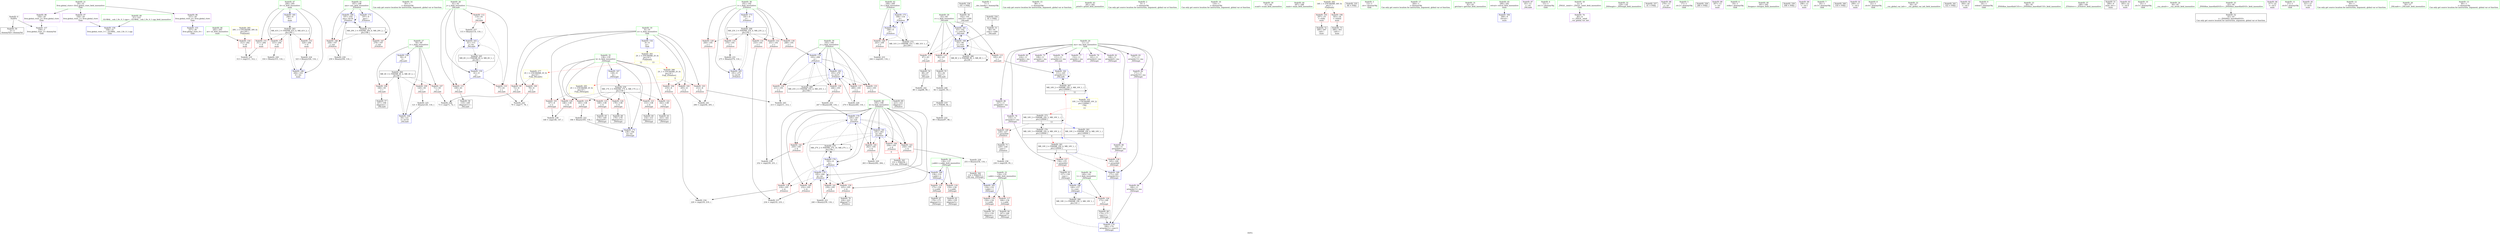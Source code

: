 digraph "SVFG" {
	label="SVFG";

	Node0x5559dc77aaa0 [shape=record,color=grey,label="{NodeID: 0\nNullPtr}"];
	Node0x5559dc77aaa0 -> Node0x5559dc77e370[style=solid];
	Node0x5559dc77aaa0 -> Node0x5559dc784c00[style=solid];
	Node0x5559dc798bf0 [shape=record,color=black,label="{NodeID: 263\nMR_41V_3 = PHI(MR_41V_4, MR_41V_2, )\npts\{295 \}\n}"];
	Node0x5559dc798bf0 -> Node0x5559dc784690[style=dashed];
	Node0x5559dc798bf0 -> Node0x5559dc784760[style=dashed];
	Node0x5559dc798bf0 -> Node0x5559dc784830[style=dashed];
	Node0x5559dc798bf0 -> Node0x5559dc7863c0[style=dashed];
	Node0x5559dc785ee0 [shape=record,color=blue,label="{NodeID: 180\n197\<--259\nans\<--inc16\n_Z5Solvev\n}"];
	Node0x5559dc785ee0 -> Node0x5559dc784280[style=dashed];
	Node0x5559dc785ee0 -> Node0x5559dc785ee0[style=dashed];
	Node0x5559dc785ee0 -> Node0x5559dc79b7f0[style=dashed];
	Node0x5559dc77d250 [shape=record,color=purple,label="{NodeID: 97\n338\<--29\nllvm.global_ctors_1\<--llvm.global_ctors\nGlob }"];
	Node0x5559dc77d250 -> Node0x5559dc784b00[style=solid];
	Node0x5559dc77b450 [shape=record,color=green,label="{NodeID: 14\n95\<--1\n\<--dummyObj\nCan only get source location for instruction, argument, global var or function.}"];
	Node0x5559dc79d5f0 [shape=record,color=yellow,style=double,label="{NodeID: 277\n2V_1 = ENCHI(MR_2V_0)\npts\{10 \}\nFun[_Z4Loadv]}"];
	Node0x5559dc79d5f0 -> Node0x5559dc77d450[style=dashed];
	Node0x5559dc79d5f0 -> Node0x5559dc77d520[style=dashed];
	Node0x5559dc77de10 [shape=record,color=red,label="{NodeID: 111\n109\<--61\n\<--j\n_Z4Loadv\n}"];
	Node0x5559dc77de10 -> Node0x5559dc77ea50[style=solid];
	Node0x5559dc77bff0 [shape=record,color=green,label="{NodeID: 28\n61\<--62\nj\<--j_field_insensitive\n_Z4Loadv\n}"];
	Node0x5559dc77bff0 -> Node0x5559dc77dd40[style=solid];
	Node0x5559dc77bff0 -> Node0x5559dc77de10[style=solid];
	Node0x5559dc77bff0 -> Node0x5559dc77dee0[style=solid];
	Node0x5559dc77bff0 -> Node0x5559dc784dd0[style=solid];
	Node0x5559dc77bff0 -> Node0x5559dc785110[style=solid];
	Node0x5559dc783170 [shape=record,color=red,label="{NodeID: 125\n183\<--138\n\<--k\n_Z4Swapii\n}"];
	Node0x5559dc783170 -> Node0x5559dc7898d0[style=solid];
	Node0x5559dc77cc10 [shape=record,color=green,label="{NodeID: 42\n199\<--200\nf\<--f_field_insensitive\n_Z5Solvev\n}"];
	Node0x5559dc77cc10 -> Node0x5559dc784420[style=solid];
	Node0x5559dc77cc10 -> Node0x5559dc785ad0[style=solid];
	Node0x5559dc77cc10 -> Node0x5559dc785c70[style=solid];
	Node0x5559dc7898d0 [shape=record,color=grey,label="{NodeID: 222\n184 = Binary(183, 116, )\n}"];
	Node0x5559dc7898d0 -> Node0x5559dc785790[style=solid];
	Node0x5559dc783cd0 [shape=record,color=red,label="{NodeID: 139\n225\<--195\n\<--k\n_Z5Solvev\n}"];
	Node0x5559dc783cd0 -> Node0x5559dc77f410[style=solid];
	Node0x5559dc77e8b0 [shape=record,color=black,label="{NodeID: 56\n102\<--101\nconv10\<--call9\n_Z4Loadv\n}"];
	Node0x5559dc77e8b0 -> Node0x5559dc784f70[style=solid];
	Node0x5559dc78add0 [shape=record,color=grey,label="{NodeID: 236\n230 = cmp(229, 95, )\n}"];
	Node0x5559dc784830 [shape=record,color=red,label="{NodeID: 153\n324\<--294\n\<--it\nmain\n}"];
	Node0x5559dc784830 -> Node0x5559dc789bd0[style=solid];
	Node0x5559dc77f410 [shape=record,color=black,label="{NodeID: 70\n226\<--225\nidxprom7\<--\n_Z5Solvev\n}"];
	Node0x5559dc785450 [shape=record,color=blue,label="{NodeID: 167\n138\<--9\nk\<--\n_Z4Swapii\n}"];
	Node0x5559dc785450 -> Node0x5559dc7977f0[style=dashed];
	Node0x5559dc77ff70 [shape=record,color=purple,label="{NodeID: 84\n180\<--11\narrayidx15\<--ma\n_Z4Swapii\n}"];
	Node0x5559dc77ff70 -> Node0x5559dc7856c0[style=solid];
	Node0x5559dc77a4c0 [shape=record,color=green,label="{NodeID: 1\n7\<--1\n__dso_handle\<--dummyObj\nGlob }"];
	Node0x5559dc7990f0 [shape=record,color=black,label="{NodeID: 264\nMR_4V_3 = PHI(MR_4V_4, MR_4V_2, )\npts\{60 \}\n}"];
	Node0x5559dc7990f0 -> Node0x5559dc77dad0[style=dashed];
	Node0x5559dc7990f0 -> Node0x5559dc77dba0[style=dashed];
	Node0x5559dc7990f0 -> Node0x5559dc77dc70[style=dashed];
	Node0x5559dc7990f0 -> Node0x5559dc7851e0[style=dashed];
	Node0x5559dc785fb0 [shape=record,color=blue,label="{NodeID: 181\n195\<--263\nk\<--dec\n_Z5Solvev\n}"];
	Node0x5559dc785fb0 -> Node0x5559dc783f40[style=dashed];
	Node0x5559dc785fb0 -> Node0x5559dc784010[style=dashed];
	Node0x5559dc785fb0 -> Node0x5559dc7840e0[style=dashed];
	Node0x5559dc785fb0 -> Node0x5559dc7841b0[style=dashed];
	Node0x5559dc785fb0 -> Node0x5559dc785fb0[style=dashed];
	Node0x5559dc785fb0 -> Node0x5559dc79b2f0[style=dashed];
	Node0x5559dc77d350 [shape=record,color=purple,label="{NodeID: 98\n339\<--29\nllvm.global_ctors_2\<--llvm.global_ctors\nGlob }"];
	Node0x5559dc77d350 -> Node0x5559dc784c00[style=solid];
	Node0x5559dc77b4e0 [shape=record,color=green,label="{NodeID: 15\n98\<--1\n\<--dummyObj\nCan only get source location for instruction, argument, global var or function.}"];
	Node0x5559dc77dee0 [shape=record,color=red,label="{NodeID: 112\n114\<--61\n\<--j\n_Z4Loadv\n}"];
	Node0x5559dc77dee0 -> Node0x5559dc78a050[style=solid];
	Node0x5559dc77c0c0 [shape=record,color=green,label="{NodeID: 29\n63\<--64\nc\<--c_field_insensitive\n_Z4Loadv\n}"];
	Node0x5559dc77c0c0 -> Node0x5559dc77dfb0[style=solid];
	Node0x5559dc77c0c0 -> Node0x5559dc77e080[style=solid];
	Node0x5559dc77c0c0 -> Node0x5559dc782950[style=solid];
	Node0x5559dc77c0c0 -> Node0x5559dc784ea0[style=solid];
	Node0x5559dc77c0c0 -> Node0x5559dc784f70[style=solid];
	Node0x5559dc783240 [shape=record,color=red,label="{NodeID: 126\n173\<--140\n\<--t\n_Z4Swapii\n}"];
	Node0x5559dc783240 -> Node0x5559dc77f0d0[style=solid];
	Node0x5559dc77cce0 [shape=record,color=green,label="{NodeID: 43\n281\<--282\nprintf\<--printf_field_insensitive\n}"];
	Node0x5559dc789a50 [shape=record,color=grey,label="{NodeID: 223\n247 = Binary(246, 116, )\n}"];
	Node0x5559dc789a50 -> Node0x5559dc785e10[style=solid];
	Node0x5559dc783da0 [shape=record,color=red,label="{NodeID: 140\n232\<--195\n\<--k\n_Z5Solvev\n}"];
	Node0x5559dc783da0 -> Node0x5559dc78af50[style=solid];
	Node0x5559dc77e980 [shape=record,color=black,label="{NodeID: 57\n107\<--106\nidxprom\<--\n_Z4Loadv\n}"];
	Node0x5559dc78af50 [shape=record,color=grey,label="{NodeID: 237\n234 = cmp(232, 233, )\n}"];
	Node0x5559dc784900 [shape=record,color=blue,label="{NodeID: 154\n8\<--9\nn\<--\nGlob }"];
	Node0x5559dc784900 -> Node0x5559dc79e5a0[style=dashed];
	Node0x5559dc77f4e0 [shape=record,color=black,label="{NodeID: 71\n229\<--228\nconv\<--\n_Z5Solvev\n}"];
	Node0x5559dc77f4e0 -> Node0x5559dc78add0[style=solid];
	Node0x5559dc7afb40 [shape=record,color=black,label="{NodeID: 334\n81 = PHI()\n}"];
	Node0x5559dc7afb40 -> Node0x5559dc77e640[style=solid];
	Node0x5559dc785520 [shape=record,color=blue,label="{NodeID: 168\n140\<--157\nt\<--conv\n_Z4Swapii\n}"];
	Node0x5559dc785520 -> Node0x5559dc783240[style=dashed];
	Node0x5559dc785520 -> Node0x5559dc797cf0[style=dashed];
	Node0x5559dc780040 [shape=record,color=purple,label="{NodeID: 85\n224\<--11\narrayidx\<--ma\n_Z5Solvev\n}"];
	Node0x5559dc77a550 [shape=record,color=green,label="{NodeID: 2\n9\<--1\n\<--dummyObj\nCan only get source location for instruction, argument, global var or function.}"];
	Node0x5559dc799e00 [shape=record,color=black,label="{NodeID: 265\nMR_6V_2 = PHI(MR_6V_4, MR_6V_1, )\npts\{62 \}\n}"];
	Node0x5559dc799e00 -> Node0x5559dc784dd0[style=dashed];
	Node0x5559dc786080 [shape=record,color=blue,label="{NodeID: 182\n193\<--270\nj\<--inc21\n_Z5Solvev\n}"];
	Node0x5559dc786080 -> Node0x5559dc7838c0[style=dashed];
	Node0x5559dc786080 -> Node0x5559dc783990[style=dashed];
	Node0x5559dc786080 -> Node0x5559dc783a60[style=dashed];
	Node0x5559dc786080 -> Node0x5559dc783b30[style=dashed];
	Node0x5559dc786080 -> Node0x5559dc786080[style=dashed];
	Node0x5559dc786080 -> Node0x5559dc79adf0[style=dashed];
	Node0x5559dc77d450 [shape=record,color=red,label="{NodeID: 99\n72\<--8\n\<--n\n_Z4Loadv\n}"];
	Node0x5559dc77d450 -> Node0x5559dc78b9d0[style=solid];
	Node0x5559dc77b570 [shape=record,color=green,label="{NodeID: 16\n116\<--1\n\<--dummyObj\nCan only get source location for instruction, argument, global var or function.}"];
	Node0x5559dc77dfb0 [shape=record,color=red,label="{NodeID: 113\n87\<--63\n\<--c\n_Z4Loadv\n}"];
	Node0x5559dc77dfb0 -> Node0x5559dc77e710[style=solid];
	Node0x5559dc77c190 [shape=record,color=green,label="{NodeID: 30\n67\<--68\nscanf\<--scanf_field_insensitive\n}"];
	Node0x5559dc783310 [shape=record,color=red,label="{NodeID: 127\n156\<--155\n\<--arrayidx2\n_Z4Swapii\n}"];
	Node0x5559dc783310 -> Node0x5559dc77ecc0[style=solid];
	Node0x5559dc77cde0 [shape=record,color=green,label="{NodeID: 44\n287\<--288\nmain\<--main_field_insensitive\n}"];
	Node0x5559dc789bd0 [shape=record,color=grey,label="{NodeID: 224\n325 = Binary(324, 116, )\n}"];
	Node0x5559dc789bd0 -> Node0x5559dc7863c0[style=solid];
	Node0x5559dc783e70 [shape=record,color=red,label="{NodeID: 141\n239\<--195\n\<--k\n_Z5Solvev\n}"];
	Node0x5559dc783e70 -> Node0x5559dc789750[style=solid];
	Node0x5559dc77ea50 [shape=record,color=black,label="{NodeID: 58\n110\<--109\nidxprom11\<--\n_Z4Loadv\n}"];
	Node0x5559dc78b0d0 [shape=record,color=grey,label="{NodeID: 238\n148 = cmp(146, 147, )\n}"];
	Node0x5559dc784a00 [shape=record,color=blue,label="{NodeID: 155\n337\<--30\nllvm.global_ctors_0\<--\nGlob }"];
	Node0x5559dc77f5b0 [shape=record,color=black,label="{NodeID: 72\n300\<--297\ncall\<--\nmain\n}"];
	Node0x5559dc7b00f0 [shape=record,color=black,label="{NodeID: 335\n66 = PHI()\n}"];
	Node0x5559dc7855f0 [shape=record,color=blue,label="{NodeID: 169\n171\<--165\narrayidx10\<--\n_Z4Swapii\n}"];
	Node0x5559dc7855f0 -> Node0x5559dc7856c0[style=dashed];
	Node0x5559dc780110 [shape=record,color=purple,label="{NodeID: 86\n227\<--11\narrayidx8\<--ma\n_Z5Solvev\n}"];
	Node0x5559dc780110 -> Node0x5559dc7844f0[style=solid];
	Node0x5559dc77a5e0 [shape=record,color=green,label="{NodeID: 3\n13\<--1\n.str\<--dummyObj\nGlob }"];
	Node0x5559dc799ef0 [shape=record,color=black,label="{NodeID: 266\nMR_8V_2 = PHI(MR_8V_3, MR_8V_1, )\npts\{64 \}\n}"];
	Node0x5559dc799ef0 -> Node0x5559dc784ea0[style=dashed];
	Node0x5559dc799ef0 -> Node0x5559dc799ef0[style=dashed];
	Node0x5559dc786150 [shape=record,color=blue,label="{NodeID: 183\n191\<--275\ni\<--inc24\n_Z5Solvev\n}"];
	Node0x5559dc786150 -> Node0x5559dc79a8f0[style=dashed];
	Node0x5559dc77d520 [shape=record,color=red,label="{NodeID: 100\n78\<--8\n\<--n\n_Z4Loadv\n}"];
	Node0x5559dc77d520 -> Node0x5559dc78b850[style=solid];
	Node0x5559dc77b600 [shape=record,color=green,label="{NodeID: 17\n264\<--1\n\<--dummyObj\nCan only get source location for instruction, argument, global var or function.}"];
	Node0x5559dc77e080 [shape=record,color=red,label="{NodeID: 114\n92\<--63\n\<--c\n_Z4Loadv\n}"];
	Node0x5559dc77e080 -> Node0x5559dc77e7e0[style=solid];
	Node0x5559dc77c290 [shape=record,color=green,label="{NodeID: 31\n82\<--83\ngetchar\<--getchar_field_insensitive\n}"];
	Node0x5559dc7833e0 [shape=record,color=red,label="{NodeID: 128\n165\<--164\n\<--arrayidx6\n_Z4Swapii\n}"];
	Node0x5559dc7833e0 -> Node0x5559dc7855f0[style=solid];
	Node0x5559dc77cee0 [shape=record,color=green,label="{NodeID: 45\n290\<--291\nretval\<--retval_field_insensitive\nmain\n}"];
	Node0x5559dc77cee0 -> Node0x5559dc786220[style=solid];
	Node0x5559dc789d50 [shape=record,color=grey,label="{NodeID: 225\n121 = Binary(120, 116, )\n}"];
	Node0x5559dc789d50 -> Node0x5559dc7851e0[style=solid];
	Node0x5559dc783f40 [shape=record,color=red,label="{NodeID: 142\n250\<--195\n\<--k\n_Z5Solvev\n}"];
	Node0x5559dc783f40 -> Node0x5559dc78b250[style=solid];
	Node0x5559dc77eb20 [shape=record,color=black,label="{NodeID: 59\n151\<--150\nidxprom\<--\n_Z4Swapii\n}"];
	Node0x5559dc78b250 [shape=record,color=grey,label="{NodeID: 239\n252 = cmp(250, 251, )\n}"];
	Node0x5559dc784b00 [shape=record,color=blue,label="{NodeID: 156\n338\<--31\nllvm.global_ctors_1\<--_GLOBAL__sub_I_ftc_0_1.cpp\nGlob }"];
	Node0x5559dc77f680 [shape=record,color=black,label="{NodeID: 73\n306\<--303\ncall1\<--\nmain\n}"];
	Node0x5559dc7b01c0 [shape=record,color=black,label="{NodeID: 336\n101 = PHI()\n}"];
	Node0x5559dc7b01c0 -> Node0x5559dc77e8b0[style=solid];
	Node0x5559dc7856c0 [shape=record,color=blue,label="{NodeID: 170\n180\<--174\narrayidx15\<--conv11\n_Z4Swapii\n}"];
	Node0x5559dc7856c0 -> Node0x5559dc7981f0[style=dashed];
	Node0x5559dc7801e0 [shape=record,color=purple,label="{NodeID: 87\n65\<--13\n\<--.str\n_Z4Loadv\n}"];
	Node0x5559dc77a670 [shape=record,color=green,label="{NodeID: 4\n15\<--1\n.str.1\<--dummyObj\nGlob }"];
	Node0x5559dc79a3f0 [shape=record,color=black,label="{NodeID: 267\nMR_10V_2 = PHI(MR_10V_3, MR_10V_1, )\npts\{120000 \}\n|{|<s2>12}}"];
	Node0x5559dc79a3f0 -> Node0x5559dc785040[style=dashed];
	Node0x5559dc79a3f0 -> Node0x5559dc79a3f0[style=dashed];
	Node0x5559dc79a3f0:s2 -> Node0x5559dc7a1db0[style=dashed,color=blue];
	Node0x5559dc786220 [shape=record,color=blue,label="{NodeID: 184\n290\<--9\nretval\<--\nmain\n}"];
	Node0x5559dc77d5f0 [shape=record,color=red,label="{NodeID: 101\n147\<--8\n\<--n\n_Z4Swapii\n}"];
	Node0x5559dc77d5f0 -> Node0x5559dc78b0d0[style=solid];
	Node0x5559dc77b690 [shape=record,color=green,label="{NodeID: 18\n4\<--6\n_ZStL8__ioinit\<--_ZStL8__ioinit_field_insensitive\nGlob }"];
	Node0x5559dc77b690 -> Node0x5559dc77f750[style=solid];
	Node0x5559dc782950 [shape=record,color=red,label="{NodeID: 115\n105\<--63\n\<--c\n_Z4Loadv\n}"];
	Node0x5559dc782950 -> Node0x5559dc785040[style=solid];
	Node0x5559dc77c390 [shape=record,color=green,label="{NodeID: 32\n129\<--130\n_Z4Swapii\<--_Z4Swapii_field_insensitive\n}"];
	Node0x5559dc79f050 [shape=record,color=yellow,style=double,label="{NodeID: 295\n2V_1 = ENCHI(MR_2V_0)\npts\{10 \}\nFun[_Z4Swapii]}"];
	Node0x5559dc79f050 -> Node0x5559dc77d5f0[style=dashed];
	Node0x5559dc7834b0 [shape=record,color=red,label="{NodeID: 129\n204\<--191\n\<--i\n_Z5Solvev\n}"];
	Node0x5559dc7834b0 -> Node0x5559dc78b550[style=solid];
	Node0x5559dc77cfb0 [shape=record,color=green,label="{NodeID: 46\n292\<--293\nnt\<--nt_field_insensitive\nmain\n}"];
	Node0x5559dc77cfb0 -> Node0x5559dc7845c0[style=solid];
	Node0x5559dc789ed0 [shape=record,color=grey,label="{NodeID: 226\n270 = Binary(269, 116, )\n}"];
	Node0x5559dc789ed0 -> Node0x5559dc786080[style=solid];
	Node0x5559dc784010 [shape=record,color=red,label="{NodeID: 143\n254\<--195\n\<--k\n_Z5Solvev\n}"];
	Node0x5559dc784010 -> Node0x5559dc78a1d0[style=solid];
	Node0x5559dc77ebf0 [shape=record,color=black,label="{NodeID: 60\n154\<--153\nidxprom1\<--\n_Z4Swapii\n}"];
	Node0x5559dc78b3d0 [shape=record,color=grey,label="{NodeID: 240\n94 = cmp(93, 95, )\n}"];
	Node0x5559dc78b3d0 -> Node0x5559dc4b4400[style=solid];
	Node0x5559dc784c00 [shape=record,color=blue, style = dotted,label="{NodeID: 157\n339\<--3\nllvm.global_ctors_2\<--dummyVal\nGlob }"];
	Node0x5559dc77f750 [shape=record,color=purple,label="{NodeID: 74\n40\<--4\n\<--_ZStL8__ioinit\n__cxx_global_var_init\n}"];
	Node0x5559dc7b02f0 [shape=record,color=black,label="{NodeID: 337\n41 = PHI()\n}"];
	Node0x5559dc785790 [shape=record,color=blue,label="{NodeID: 171\n138\<--184\nk\<--inc\n_Z4Swapii\n}"];
	Node0x5559dc785790 -> Node0x5559dc7977f0[style=dashed];
	Node0x5559dc7802b0 [shape=record,color=purple,label="{NodeID: 88\n279\<--13\n\<--.str\n_Z5Solvev\n}"];
	Node0x5559dc77af40 [shape=record,color=green,label="{NodeID: 5\n17\<--1\n.str.2\<--dummyObj\nGlob }"];
	Node0x5559dc79a8f0 [shape=record,color=black,label="{NodeID: 268\nMR_23V_3 = PHI(MR_23V_4, MR_23V_2, )\npts\{192 \}\n}"];
	Node0x5559dc79a8f0 -> Node0x5559dc7834b0[style=dashed];
	Node0x5559dc79a8f0 -> Node0x5559dc783580[style=dashed];
	Node0x5559dc79a8f0 -> Node0x5559dc783650[style=dashed];
	Node0x5559dc79a8f0 -> Node0x5559dc783720[style=dashed];
	Node0x5559dc79a8f0 -> Node0x5559dc7837f0[style=dashed];
	Node0x5559dc79a8f0 -> Node0x5559dc786150[style=dashed];
	Node0x5559dc7862f0 [shape=record,color=blue,label="{NodeID: 185\n294\<--9\nit\<--\nmain\n}"];
	Node0x5559dc7862f0 -> Node0x5559dc798bf0[style=dashed];
	Node0x5559dc77d6c0 [shape=record,color=red,label="{NodeID: 102\n205\<--8\n\<--n\n_Z5Solvev\n}"];
	Node0x5559dc77d6c0 -> Node0x5559dc78b550[style=solid];
	Node0x5559dc77b720 [shape=record,color=green,label="{NodeID: 19\n8\<--10\nn\<--n_field_insensitive\nGlob }"];
	Node0x5559dc77b720 -> Node0x5559dc77d450[style=solid];
	Node0x5559dc77b720 -> Node0x5559dc77d520[style=solid];
	Node0x5559dc77b720 -> Node0x5559dc77d5f0[style=solid];
	Node0x5559dc77b720 -> Node0x5559dc77d6c0[style=solid];
	Node0x5559dc77b720 -> Node0x5559dc77d790[style=solid];
	Node0x5559dc77b720 -> Node0x5559dc77d860[style=solid];
	Node0x5559dc77b720 -> Node0x5559dc784900[style=solid];
	Node0x5559dc79e490 [shape=record,color=yellow,style=double,label="{NodeID: 282\n34V_1 = ENCHI(MR_34V_0)\npts\{1 \}\nFun[main]}"];
	Node0x5559dc79e490 -> Node0x5559dc77d930[style=dashed];
	Node0x5559dc79e490 -> Node0x5559dc77da00[style=dashed];
	Node0x5559dc782a20 [shape=record,color=red,label="{NodeID: 116\n150\<--134\n\<--i.addr\n_Z4Swapii\n}"];
	Node0x5559dc782a20 -> Node0x5559dc77eb20[style=solid];
	Node0x5559dc77c490 [shape=record,color=green,label="{NodeID: 33\n134\<--135\ni.addr\<--i.addr_field_insensitive\n_Z4Swapii\n}"];
	Node0x5559dc77c490 -> Node0x5559dc782a20[style=solid];
	Node0x5559dc77c490 -> Node0x5559dc782af0[style=solid];
	Node0x5559dc77c490 -> Node0x5559dc7852b0[style=solid];
	Node0x5559dc783580 [shape=record,color=red,label="{NodeID: 130\n208\<--191\n\<--i\n_Z5Solvev\n}"];
	Node0x5559dc783580 -> Node0x5559dc785a00[style=solid];
	Node0x5559dc77d080 [shape=record,color=green,label="{NodeID: 47\n294\<--295\nit\<--it_field_insensitive\nmain\n}"];
	Node0x5559dc77d080 -> Node0x5559dc784690[style=solid];
	Node0x5559dc77d080 -> Node0x5559dc784760[style=solid];
	Node0x5559dc77d080 -> Node0x5559dc784830[style=solid];
	Node0x5559dc77d080 -> Node0x5559dc7862f0[style=solid];
	Node0x5559dc77d080 -> Node0x5559dc7863c0[style=solid];
	Node0x5559dc78a050 [shape=record,color=grey,label="{NodeID: 227\n115 = Binary(114, 116, )\n}"];
	Node0x5559dc78a050 -> Node0x5559dc785110[style=solid];
	Node0x5559dc7840e0 [shape=record,color=red,label="{NodeID: 144\n256\<--195\n\<--k\n_Z5Solvev\n|{<s0>6}}"];
	Node0x5559dc7840e0:s0 -> Node0x5559dc7b0a70[style=solid,color=red];
	Node0x5559dc77ecc0 [shape=record,color=black,label="{NodeID: 61\n157\<--156\nconv\<--\n_Z4Swapii\n}"];
	Node0x5559dc77ecc0 -> Node0x5559dc785520[style=solid];
	Node0x5559dc78b550 [shape=record,color=grey,label="{NodeID: 241\n206 = cmp(204, 205, )\n}"];
	Node0x5559dc784d00 [shape=record,color=blue,label="{NodeID: 158\n59\<--9\ni\<--\n_Z4Loadv\n}"];
	Node0x5559dc784d00 -> Node0x5559dc7990f0[style=dashed];
	Node0x5559dc77f820 [shape=record,color=purple,label="{NodeID: 75\n108\<--11\narrayidx\<--ma\n_Z4Loadv\n}"];
	Node0x5559dc7b03c0 [shape=record,color=black,label="{NodeID: 338\n280 = PHI()\n}"];
	Node0x5559dc785860 [shape=record,color=blue,label="{NodeID: 172\n197\<--9\nans\<--\n_Z5Solvev\n}"];
	Node0x5559dc785860 -> Node0x5559dc79b7f0[style=dashed];
	Node0x5559dc780380 [shape=record,color=purple,label="{NodeID: 89\n307\<--13\n\<--.str\nmain\n}"];
	Node0x5559dc77afd0 [shape=record,color=green,label="{NodeID: 6\n19\<--1\nstdin\<--dummyObj\nGlob }"];
	Node0x5559dc79adf0 [shape=record,color=black,label="{NodeID: 269\nMR_25V_2 = PHI(MR_25V_4, MR_25V_1, )\npts\{194 \}\n}"];
	Node0x5559dc79adf0 -> Node0x5559dc785a00[style=dashed];
	Node0x5559dc7863c0 [shape=record,color=blue,label="{NodeID: 186\n294\<--325\nit\<--inc\nmain\n}"];
	Node0x5559dc7863c0 -> Node0x5559dc798bf0[style=dashed];
	Node0x5559dc77d790 [shape=record,color=red,label="{NodeID: 103\n212\<--8\n\<--n\n_Z5Solvev\n}"];
	Node0x5559dc77d790 -> Node0x5559dc78bb50[style=solid];
	Node0x5559dc77b820 [shape=record,color=green,label="{NodeID: 20\n11\<--12\nma\<--ma_field_insensitive\nGlob }"];
	Node0x5559dc77b820 -> Node0x5559dc77f820[style=solid];
	Node0x5559dc77b820 -> Node0x5559dc77f8f0[style=solid];
	Node0x5559dc77b820 -> Node0x5559dc77f9c0[style=solid];
	Node0x5559dc77b820 -> Node0x5559dc77fa90[style=solid];
	Node0x5559dc77b820 -> Node0x5559dc77fb60[style=solid];
	Node0x5559dc77b820 -> Node0x5559dc77fc30[style=solid];
	Node0x5559dc77b820 -> Node0x5559dc77fd00[style=solid];
	Node0x5559dc77b820 -> Node0x5559dc77fdd0[style=solid];
	Node0x5559dc77b820 -> Node0x5559dc77fea0[style=solid];
	Node0x5559dc77b820 -> Node0x5559dc77ff70[style=solid];
	Node0x5559dc77b820 -> Node0x5559dc780040[style=solid];
	Node0x5559dc77b820 -> Node0x5559dc780110[style=solid];
	Node0x5559dc79e5a0 [shape=record,color=yellow,style=double,label="{NodeID: 283\n2V_1 = ENCHI(MR_2V_0)\npts\{10 \}\nFun[main]|{<s0>12|<s1>13}}"];
	Node0x5559dc79e5a0:s0 -> Node0x5559dc79d5f0[style=dashed,color=red];
	Node0x5559dc79e5a0:s1 -> Node0x5559dc79ea00[style=dashed,color=red];
	Node0x5559dc782af0 [shape=record,color=red,label="{NodeID: 117\n166\<--134\n\<--i.addr\n_Z4Swapii\n}"];
	Node0x5559dc782af0 -> Node0x5559dc77ef30[style=solid];
	Node0x5559dc77c560 [shape=record,color=green,label="{NodeID: 34\n136\<--137\nj.addr\<--j.addr_field_insensitive\n_Z4Swapii\n}"];
	Node0x5559dc77c560 -> Node0x5559dc782bc0[style=solid];
	Node0x5559dc77c560 -> Node0x5559dc782c90[style=solid];
	Node0x5559dc77c560 -> Node0x5559dc785380[style=solid];
	Node0x5559dc783650 [shape=record,color=red,label="{NodeID: 131\n233\<--191\n\<--i\n_Z5Solvev\n}"];
	Node0x5559dc783650 -> Node0x5559dc78af50[style=solid];
	Node0x5559dc77e170 [shape=record,color=green,label="{NodeID: 48\n301\<--302\nfreopen\<--freopen_field_insensitive\n}"];
	Node0x5559dc78a1d0 [shape=record,color=grey,label="{NodeID: 228\n255 = Binary(254, 116, )\n|{<s0>6}}"];
	Node0x5559dc78a1d0:s0 -> Node0x5559dc7b0880[style=solid,color=red];
	Node0x5559dc7841b0 [shape=record,color=red,label="{NodeID: 145\n262\<--195\n\<--k\n_Z5Solvev\n}"];
	Node0x5559dc7841b0 -> Node0x5559dc78a350[style=solid];
	Node0x5559dc77ed90 [shape=record,color=black,label="{NodeID: 62\n160\<--159\nidxprom3\<--\n_Z4Swapii\n}"];
	Node0x5559dc78b6d0 [shape=record,color=grey,label="{NodeID: 242\n89 = cmp(88, 90, )\n}"];
	Node0x5559dc784dd0 [shape=record,color=blue,label="{NodeID: 159\n61\<--9\nj\<--\n_Z4Loadv\n}"];
	Node0x5559dc784dd0 -> Node0x5559dc77dd40[style=dashed];
	Node0x5559dc784dd0 -> Node0x5559dc77de10[style=dashed];
	Node0x5559dc784dd0 -> Node0x5559dc77dee0[style=dashed];
	Node0x5559dc784dd0 -> Node0x5559dc785110[style=dashed];
	Node0x5559dc784dd0 -> Node0x5559dc799e00[style=dashed];
	Node0x5559dc77f8f0 [shape=record,color=purple,label="{NodeID: 76\n111\<--11\narrayidx12\<--ma\n_Z4Loadv\n}"];
	Node0x5559dc77f8f0 -> Node0x5559dc785040[style=solid];
	Node0x5559dc7b0580 [shape=record,color=black,label="{NodeID: 339\n308 = PHI()\n}"];
	Node0x5559dc785930 [shape=record,color=blue,label="{NodeID: 173\n191\<--9\ni\<--\n_Z5Solvev\n}"];
	Node0x5559dc785930 -> Node0x5559dc79a8f0[style=dashed];
	Node0x5559dc780450 [shape=record,color=purple,label="{NodeID: 90\n298\<--15\n\<--.str.1\nmain\n}"];
	Node0x5559dc77b060 [shape=record,color=green,label="{NodeID: 7\n20\<--1\n.str.3\<--dummyObj\nGlob }"];
	Node0x5559dc79b2f0 [shape=record,color=black,label="{NodeID: 270\nMR_27V_2 = PHI(MR_27V_10, MR_27V_1, )\npts\{196 \}\n}"];
	Node0x5559dc79b2f0 -> Node0x5559dc785ba0[style=dashed];
	Node0x5559dc79b2f0 -> Node0x5559dc79b2f0[style=dashed];
	Node0x5559dc77d860 [shape=record,color=red,label="{NodeID: 104\n219\<--8\n\<--n\n_Z5Solvev\n}"];
	Node0x5559dc77d860 -> Node0x5559dc78aad0[style=solid];
	Node0x5559dc77b920 [shape=record,color=green,label="{NodeID: 21\n29\<--33\nllvm.global_ctors\<--llvm.global_ctors_field_insensitive\nGlob }"];
	Node0x5559dc77b920 -> Node0x5559dc77d150[style=solid];
	Node0x5559dc77b920 -> Node0x5559dc77d250[style=solid];
	Node0x5559dc77b920 -> Node0x5559dc77d350[style=solid];
	Node0x5559dc782bc0 [shape=record,color=red,label="{NodeID: 118\n159\<--136\n\<--j.addr\n_Z4Swapii\n}"];
	Node0x5559dc782bc0 -> Node0x5559dc77ed90[style=solid];
	Node0x5559dc77c630 [shape=record,color=green,label="{NodeID: 35\n138\<--139\nk\<--k_field_insensitive\n_Z4Swapii\n}"];
	Node0x5559dc77c630 -> Node0x5559dc782d60[style=solid];
	Node0x5559dc77c630 -> Node0x5559dc782e30[style=solid];
	Node0x5559dc77c630 -> Node0x5559dc782f00[style=solid];
	Node0x5559dc77c630 -> Node0x5559dc782fd0[style=solid];
	Node0x5559dc77c630 -> Node0x5559dc7830a0[style=solid];
	Node0x5559dc77c630 -> Node0x5559dc783170[style=solid];
	Node0x5559dc77c630 -> Node0x5559dc785450[style=solid];
	Node0x5559dc77c630 -> Node0x5559dc785790[style=solid];
	Node0x5559dc783720 [shape=record,color=red,label="{NodeID: 132\n251\<--191\n\<--i\n_Z5Solvev\n}"];
	Node0x5559dc783720 -> Node0x5559dc78b250[style=solid];
	Node0x5559dc77e270 [shape=record,color=green,label="{NodeID: 49\n31\<--333\n_GLOBAL__sub_I_ftc_0_1.cpp\<--_GLOBAL__sub_I_ftc_0_1.cpp_field_insensitive\n}"];
	Node0x5559dc77e270 -> Node0x5559dc784b00[style=solid];
	Node0x5559dc78a350 [shape=record,color=grey,label="{NodeID: 229\n263 = Binary(262, 264, )\n}"];
	Node0x5559dc78a350 -> Node0x5559dc785fb0[style=solid];
	Node0x5559dc784280 [shape=record,color=red,label="{NodeID: 146\n258\<--197\n\<--ans\n_Z5Solvev\n}"];
	Node0x5559dc784280 -> Node0x5559dc78a4d0[style=solid];
	Node0x5559dc77ee60 [shape=record,color=black,label="{NodeID: 63\n163\<--162\nidxprom5\<--\n_Z4Swapii\n}"];
	Node0x5559dc78b850 [shape=record,color=grey,label="{NodeID: 243\n79 = cmp(77, 78, )\n}"];
	Node0x5559dc784ea0 [shape=record,color=blue,label="{NodeID: 160\n63\<--84\nc\<--conv\n_Z4Loadv\n}"];
	Node0x5559dc784ea0 -> Node0x5559dc77dfb0[style=dashed];
	Node0x5559dc784ea0 -> Node0x5559dc77e080[style=dashed];
	Node0x5559dc784ea0 -> Node0x5559dc782950[style=dashed];
	Node0x5559dc784ea0 -> Node0x5559dc784ea0[style=dashed];
	Node0x5559dc784ea0 -> Node0x5559dc784f70[style=dashed];
	Node0x5559dc784ea0 -> Node0x5559dc799ef0[style=dashed];
	Node0x5559dc77f9c0 [shape=record,color=purple,label="{NodeID: 77\n152\<--11\narrayidx\<--ma\n_Z4Swapii\n}"];
	Node0x5559dc7b0680 [shape=record,color=black,label="{NodeID: 340\n318 = PHI()\n}"];
	Node0x5559dc785a00 [shape=record,color=blue,label="{NodeID: 174\n193\<--208\nj\<--\n_Z5Solvev\n}"];
	Node0x5559dc785a00 -> Node0x5559dc7838c0[style=dashed];
	Node0x5559dc785a00 -> Node0x5559dc783990[style=dashed];
	Node0x5559dc785a00 -> Node0x5559dc783a60[style=dashed];
	Node0x5559dc785a00 -> Node0x5559dc783b30[style=dashed];
	Node0x5559dc785a00 -> Node0x5559dc786080[style=dashed];
	Node0x5559dc785a00 -> Node0x5559dc79adf0[style=dashed];
	Node0x5559dc780520 [shape=record,color=purple,label="{NodeID: 91\n299\<--17\n\<--.str.2\nmain\n}"];
	Node0x5559dc77b0f0 [shape=record,color=green,label="{NodeID: 8\n22\<--1\n.str.4\<--dummyObj\nGlob }"];
	Node0x5559dc79b7f0 [shape=record,color=black,label="{NodeID: 271\nMR_29V_3 = PHI(MR_29V_6, MR_29V_2, )\npts\{198 \}\n}"];
	Node0x5559dc79b7f0 -> Node0x5559dc784280[style=dashed];
	Node0x5559dc79b7f0 -> Node0x5559dc784350[style=dashed];
	Node0x5559dc79b7f0 -> Node0x5559dc785ee0[style=dashed];
	Node0x5559dc79b7f0 -> Node0x5559dc79b7f0[style=dashed];
	Node0x5559dc77d930 [shape=record,color=red,label="{NodeID: 105\n297\<--19\n\<--stdin\nmain\n}"];
	Node0x5559dc77d930 -> Node0x5559dc77f5b0[style=solid];
	Node0x5559dc77ba20 [shape=record,color=green,label="{NodeID: 22\n34\<--35\n__cxx_global_var_init\<--__cxx_global_var_init_field_insensitive\n}"];
	Node0x5559dc79e760 [shape=record,color=yellow,style=double,label="{NodeID: 285\n39V_1 = ENCHI(MR_39V_0)\npts\{293 \}\nFun[main]}"];
	Node0x5559dc79e760 -> Node0x5559dc7845c0[style=dashed];
	Node0x5559dc782c90 [shape=record,color=red,label="{NodeID: 119\n175\<--136\n\<--j.addr\n_Z4Swapii\n}"];
	Node0x5559dc782c90 -> Node0x5559dc77f1a0[style=solid];
	Node0x5559dc77c700 [shape=record,color=green,label="{NodeID: 36\n140\<--141\nt\<--t_field_insensitive\n_Z4Swapii\n}"];
	Node0x5559dc77c700 -> Node0x5559dc783240[style=solid];
	Node0x5559dc77c700 -> Node0x5559dc785520[style=solid];
	Node0x5559dc7837f0 [shape=record,color=red,label="{NodeID: 133\n274\<--191\n\<--i\n_Z5Solvev\n}"];
	Node0x5559dc7837f0 -> Node0x5559dc78a650[style=solid];
	Node0x5559dc77e370 [shape=record,color=black,label="{NodeID: 50\n2\<--3\ndummyVal\<--dummyVal\n}"];
	Node0x5559dc78a4d0 [shape=record,color=grey,label="{NodeID: 230\n259 = Binary(258, 116, )\n}"];
	Node0x5559dc78a4d0 -> Node0x5559dc785ee0[style=solid];
	Node0x5559dc784350 [shape=record,color=red,label="{NodeID: 147\n278\<--197\n\<--ans\n_Z5Solvev\n}"];
	Node0x5559dc77ef30 [shape=record,color=black,label="{NodeID: 64\n167\<--166\nidxprom7\<--\n_Z4Swapii\n}"];
	Node0x5559dc78b9d0 [shape=record,color=grey,label="{NodeID: 244\n73 = cmp(71, 72, )\n}"];
	Node0x5559dc784f70 [shape=record,color=blue,label="{NodeID: 161\n63\<--102\nc\<--conv10\n_Z4Loadv\n}"];
	Node0x5559dc784f70 -> Node0x5559dc77dfb0[style=dashed];
	Node0x5559dc784f70 -> Node0x5559dc77e080[style=dashed];
	Node0x5559dc784f70 -> Node0x5559dc782950[style=dashed];
	Node0x5559dc784f70 -> Node0x5559dc784ea0[style=dashed];
	Node0x5559dc784f70 -> Node0x5559dc784f70[style=dashed];
	Node0x5559dc784f70 -> Node0x5559dc799ef0[style=dashed];
	Node0x5559dc77fa90 [shape=record,color=purple,label="{NodeID: 78\n155\<--11\narrayidx2\<--ma\n_Z4Swapii\n}"];
	Node0x5559dc77fa90 -> Node0x5559dc783310[style=solid];
	Node0x5559dc7b0780 [shape=record,color=black,label="{NodeID: 341\n322 = PHI()\n}"];
	Node0x5559dc785ad0 [shape=record,color=blue,label="{NodeID: 175\n199\<--116\nf\<--\n_Z5Solvev\n}"];
	Node0x5559dc785ad0 -> Node0x5559dc784420[style=dashed];
	Node0x5559dc785ad0 -> Node0x5559dc785ad0[style=dashed];
	Node0x5559dc785ad0 -> Node0x5559dc785c70[style=dashed];
	Node0x5559dc785ad0 -> Node0x5559dc79bcf0[style=dashed];
	Node0x5559dc7805f0 [shape=record,color=purple,label="{NodeID: 92\n304\<--20\n\<--.str.3\nmain\n}"];
	Node0x5559dc77b180 [shape=record,color=green,label="{NodeID: 9\n24\<--1\nstdout\<--dummyObj\nGlob }"];
	Node0x5559dc79bcf0 [shape=record,color=black,label="{NodeID: 272\nMR_31V_2 = PHI(MR_31V_7, MR_31V_1, )\npts\{200 \}\n}"];
	Node0x5559dc79bcf0 -> Node0x5559dc785ad0[style=dashed];
	Node0x5559dc79bcf0 -> Node0x5559dc79bcf0[style=dashed];
	Node0x5559dc77da00 [shape=record,color=red,label="{NodeID: 106\n303\<--24\n\<--stdout\nmain\n}"];
	Node0x5559dc77da00 -> Node0x5559dc77f680[style=solid];
	Node0x5559dc77bb20 [shape=record,color=green,label="{NodeID: 23\n38\<--39\n_ZNSt8ios_base4InitC1Ev\<--_ZNSt8ios_base4InitC1Ev_field_insensitive\n}"];
	Node0x5559dc782d60 [shape=record,color=red,label="{NodeID: 120\n146\<--138\n\<--k\n_Z4Swapii\n}"];
	Node0x5559dc782d60 -> Node0x5559dc78b0d0[style=solid];
	Node0x5559dc77c7d0 [shape=record,color=green,label="{NodeID: 37\n188\<--189\n_Z5Solvev\<--_Z5Solvev_field_insensitive\n}"];
	Node0x5559dc7838c0 [shape=record,color=red,label="{NodeID: 134\n211\<--193\n\<--j\n_Z5Solvev\n}"];
	Node0x5559dc7838c0 -> Node0x5559dc78bb50[style=solid];
	Node0x5559dc77e470 [shape=record,color=black,label="{NodeID: 51\n289\<--9\nmain_ret\<--\nmain\n}"];
	Node0x5559dc78a650 [shape=record,color=grey,label="{NodeID: 231\n275 = Binary(274, 116, )\n}"];
	Node0x5559dc78a650 -> Node0x5559dc786150[style=solid];
	Node0x5559dc784420 [shape=record,color=red,label="{NodeID: 148\n243\<--199\n\<--f\n_Z5Solvev\n}"];
	Node0x5559dc784420 -> Node0x5559dc78a950[style=solid];
	Node0x5559dc77f000 [shape=record,color=black,label="{NodeID: 65\n170\<--169\nidxprom9\<--\n_Z4Swapii\n}"];
	Node0x5559dc78bb50 [shape=record,color=grey,label="{NodeID: 245\n213 = cmp(211, 212, )\n}"];
	Node0x5559dc785040 [shape=record,color=blue,label="{NodeID: 162\n111\<--105\narrayidx12\<--\n_Z4Loadv\n}"];
	Node0x5559dc785040 -> Node0x5559dc785040[style=dashed];
	Node0x5559dc785040 -> Node0x5559dc79a3f0[style=dashed];
	Node0x5559dc77fb60 [shape=record,color=purple,label="{NodeID: 79\n161\<--11\narrayidx4\<--ma\n_Z4Swapii\n}"];
	Node0x5559dc7b0880 [shape=record,color=black,label="{NodeID: 342\n132 = PHI(255, )\n0th arg _Z4Swapii }"];
	Node0x5559dc7b0880 -> Node0x5559dc7852b0[style=solid];
	Node0x5559dc7977f0 [shape=record,color=black,label="{NodeID: 259\nMR_17V_3 = PHI(MR_17V_4, MR_17V_2, )\npts\{139 \}\n}"];
	Node0x5559dc7977f0 -> Node0x5559dc782d60[style=dashed];
	Node0x5559dc7977f0 -> Node0x5559dc782e30[style=dashed];
	Node0x5559dc7977f0 -> Node0x5559dc782f00[style=dashed];
	Node0x5559dc7977f0 -> Node0x5559dc782fd0[style=dashed];
	Node0x5559dc7977f0 -> Node0x5559dc7830a0[style=dashed];
	Node0x5559dc7977f0 -> Node0x5559dc783170[style=dashed];
	Node0x5559dc7977f0 -> Node0x5559dc785790[style=dashed];
	Node0x5559dc785ba0 [shape=record,color=blue,label="{NodeID: 176\n195\<--9\nk\<--\n_Z5Solvev\n}"];
	Node0x5559dc785ba0 -> Node0x5559dc783c00[style=dashed];
	Node0x5559dc785ba0 -> Node0x5559dc783cd0[style=dashed];
	Node0x5559dc785ba0 -> Node0x5559dc783da0[style=dashed];
	Node0x5559dc785ba0 -> Node0x5559dc783e70[style=dashed];
	Node0x5559dc785ba0 -> Node0x5559dc785ba0[style=dashed];
	Node0x5559dc785ba0 -> Node0x5559dc785d40[style=dashed];
	Node0x5559dc785ba0 -> Node0x5559dc785e10[style=dashed];
	Node0x5559dc785ba0 -> Node0x5559dc79b2f0[style=dashed];
	Node0x5559dc7806c0 [shape=record,color=purple,label="{NodeID: 93\n305\<--22\n\<--.str.4\nmain\n}"];
	Node0x5559dc77b210 [shape=record,color=green,label="{NodeID: 10\n25\<--1\n.str.5\<--dummyObj\nGlob }"];
	Node0x5559dc79c1f0 [shape=record,color=black,label="{NodeID: 273\nMR_10V_2 = PHI(MR_10V_5, MR_10V_1, )\npts\{120000 \}\n|{|<s3>13}}"];
	Node0x5559dc79c1f0 -> Node0x5559dc7844f0[style=dashed];
	Node0x5559dc79c1f0 -> Node0x5559dc79c1f0[style=dashed];
	Node0x5559dc79c1f0 -> Node0x5559dc79d0f0[style=dashed];
	Node0x5559dc79c1f0:s3 -> Node0x5559dc7986f0[style=dashed,color=blue];
	Node0x5559dc77dad0 [shape=record,color=red,label="{NodeID: 107\n71\<--59\n\<--i\n_Z4Loadv\n}"];
	Node0x5559dc77dad0 -> Node0x5559dc78b9d0[style=solid];
	Node0x5559dc77bc20 [shape=record,color=green,label="{NodeID: 24\n44\<--45\n__cxa_atexit\<--__cxa_atexit_field_insensitive\n}"];
	Node0x5559dc782e30 [shape=record,color=red,label="{NodeID: 121\n153\<--138\n\<--k\n_Z4Swapii\n}"];
	Node0x5559dc782e30 -> Node0x5559dc77ebf0[style=solid];
	Node0x5559dc77c8d0 [shape=record,color=green,label="{NodeID: 38\n191\<--192\ni\<--i_field_insensitive\n_Z5Solvev\n}"];
	Node0x5559dc77c8d0 -> Node0x5559dc7834b0[style=solid];
	Node0x5559dc77c8d0 -> Node0x5559dc783580[style=solid];
	Node0x5559dc77c8d0 -> Node0x5559dc783650[style=solid];
	Node0x5559dc77c8d0 -> Node0x5559dc783720[style=solid];
	Node0x5559dc77c8d0 -> Node0x5559dc7837f0[style=solid];
	Node0x5559dc77c8d0 -> Node0x5559dc785930[style=solid];
	Node0x5559dc77c8d0 -> Node0x5559dc786150[style=solid];
	Node0x5559dc783990 [shape=record,color=red,label="{NodeID: 135\n222\<--193\n\<--j\n_Z5Solvev\n}"];
	Node0x5559dc783990 -> Node0x5559dc77f340[style=solid];
	Node0x5559dc77e540 [shape=record,color=black,label="{NodeID: 52\n42\<--43\n\<--_ZNSt8ios_base4InitD1Ev\nCan only get source location for instruction, argument, global var or function.}"];
	Node0x5559dc78a7d0 [shape=record,color=grey,label="{NodeID: 232\n99 = Binary(97, 98, )\n}"];
	Node0x5559dc7844f0 [shape=record,color=red,label="{NodeID: 149\n228\<--227\n\<--arrayidx8\n_Z5Solvev\n}"];
	Node0x5559dc7844f0 -> Node0x5559dc77f4e0[style=solid];
	Node0x5559dc77f0d0 [shape=record,color=black,label="{NodeID: 66\n174\<--173\nconv11\<--\n_Z4Swapii\n}"];
	Node0x5559dc77f0d0 -> Node0x5559dc7856c0[style=solid];
	Node0x5559dc785110 [shape=record,color=blue,label="{NodeID: 163\n61\<--115\nj\<--inc\n_Z4Loadv\n}"];
	Node0x5559dc785110 -> Node0x5559dc77dd40[style=dashed];
	Node0x5559dc785110 -> Node0x5559dc77de10[style=dashed];
	Node0x5559dc785110 -> Node0x5559dc77dee0[style=dashed];
	Node0x5559dc785110 -> Node0x5559dc785110[style=dashed];
	Node0x5559dc785110 -> Node0x5559dc799e00[style=dashed];
	Node0x5559dc77fc30 [shape=record,color=purple,label="{NodeID: 80\n164\<--11\narrayidx6\<--ma\n_Z4Swapii\n}"];
	Node0x5559dc77fc30 -> Node0x5559dc7833e0[style=solid];
	Node0x5559dc7b0a70 [shape=record,color=black,label="{NodeID: 343\n133 = PHI(256, )\n1st arg _Z4Swapii }"];
	Node0x5559dc7b0a70 -> Node0x5559dc785380[style=solid];
	Node0x5559dc797cf0 [shape=record,color=black,label="{NodeID: 260\nMR_19V_2 = PHI(MR_19V_3, MR_19V_1, )\npts\{141 \}\n}"];
	Node0x5559dc797cf0 -> Node0x5559dc785520[style=dashed];
	Node0x5559dc785c70 [shape=record,color=blue,label="{NodeID: 177\n199\<--9\nf\<--\n_Z5Solvev\n}"];
	Node0x5559dc785c70 -> Node0x5559dc784420[style=dashed];
	Node0x5559dc785c70 -> Node0x5559dc785ad0[style=dashed];
	Node0x5559dc785c70 -> Node0x5559dc79bcf0[style=dashed];
	Node0x5559dc780790 [shape=record,color=purple,label="{NodeID: 94\n317\<--25\n\<--.str.5\nmain\n}"];
	Node0x5559dc77b2a0 [shape=record,color=green,label="{NodeID: 11\n27\<--1\n.str.6\<--dummyObj\nGlob }"];
	Node0x5559dc77dba0 [shape=record,color=red,label="{NodeID: 108\n106\<--59\n\<--i\n_Z4Loadv\n}"];
	Node0x5559dc77dba0 -> Node0x5559dc77e980[style=solid];
	Node0x5559dc77bd20 [shape=record,color=green,label="{NodeID: 25\n43\<--49\n_ZNSt8ios_base4InitD1Ev\<--_ZNSt8ios_base4InitD1Ev_field_insensitive\n}"];
	Node0x5559dc77bd20 -> Node0x5559dc77e540[style=solid];
	Node0x5559dc79ea00 [shape=record,color=yellow,style=double,label="{NodeID: 288\n2V_1 = ENCHI(MR_2V_0)\npts\{10 \}\nFun[_Z5Solvev]|{|<s3>6}}"];
	Node0x5559dc79ea00 -> Node0x5559dc77d6c0[style=dashed];
	Node0x5559dc79ea00 -> Node0x5559dc77d790[style=dashed];
	Node0x5559dc79ea00 -> Node0x5559dc77d860[style=dashed];
	Node0x5559dc79ea00:s3 -> Node0x5559dc79f050[style=dashed,color=red];
	Node0x5559dc782f00 [shape=record,color=red,label="{NodeID: 122\n162\<--138\n\<--k\n_Z4Swapii\n}"];
	Node0x5559dc782f00 -> Node0x5559dc77ee60[style=solid];
	Node0x5559dc77c9a0 [shape=record,color=green,label="{NodeID: 39\n193\<--194\nj\<--j_field_insensitive\n_Z5Solvev\n}"];
	Node0x5559dc77c9a0 -> Node0x5559dc7838c0[style=solid];
	Node0x5559dc77c9a0 -> Node0x5559dc783990[style=solid];
	Node0x5559dc77c9a0 -> Node0x5559dc783a60[style=solid];
	Node0x5559dc77c9a0 -> Node0x5559dc783b30[style=solid];
	Node0x5559dc77c9a0 -> Node0x5559dc785a00[style=solid];
	Node0x5559dc77c9a0 -> Node0x5559dc786080[style=solid];
	Node0x5559dc4b4400 [shape=record,color=black,label="{NodeID: 219\n97 = PHI(98, 94, )\n}"];
	Node0x5559dc4b4400 -> Node0x5559dc78a7d0[style=solid];
	Node0x5559dc783a60 [shape=record,color=red,label="{NodeID: 136\n246\<--193\n\<--j\n_Z5Solvev\n}"];
	Node0x5559dc783a60 -> Node0x5559dc789a50[style=solid];
	Node0x5559dc77e640 [shape=record,color=black,label="{NodeID: 53\n84\<--81\nconv\<--call4\n_Z4Loadv\n}"];
	Node0x5559dc77e640 -> Node0x5559dc784ea0[style=solid];
	Node0x5559dc78a950 [shape=record,color=grey,label="{NodeID: 233\n244 = cmp(243, 116, )\n}"];
	Node0x5559dc7845c0 [shape=record,color=red,label="{NodeID: 150\n312\<--292\n\<--nt\nmain\n}"];
	Node0x5559dc7845c0 -> Node0x5559dc78ac50[style=solid];
	Node0x5559dc77f1a0 [shape=record,color=black,label="{NodeID: 67\n176\<--175\nidxprom12\<--\n_Z4Swapii\n}"];
	Node0x5559dc7851e0 [shape=record,color=blue,label="{NodeID: 164\n59\<--121\ni\<--inc14\n_Z4Loadv\n}"];
	Node0x5559dc7851e0 -> Node0x5559dc7990f0[style=dashed];
	Node0x5559dc77fd00 [shape=record,color=purple,label="{NodeID: 81\n168\<--11\narrayidx8\<--ma\n_Z4Swapii\n}"];
	Node0x5559dc7981f0 [shape=record,color=black,label="{NodeID: 261\nMR_10V_2 = PHI(MR_10V_4, MR_10V_1, )\npts\{120000 \}\n|{|<s3>6}}"];
	Node0x5559dc7981f0 -> Node0x5559dc783310[style=dashed];
	Node0x5559dc7981f0 -> Node0x5559dc7833e0[style=dashed];
	Node0x5559dc7981f0 -> Node0x5559dc7855f0[style=dashed];
	Node0x5559dc7981f0:s3 -> Node0x5559dc79d0f0[style=dashed,color=blue];
	Node0x5559dc785d40 [shape=record,color=blue,label="{NodeID: 178\n195\<--240\nk\<--inc\n_Z5Solvev\n}"];
	Node0x5559dc785d40 -> Node0x5559dc783c00[style=dashed];
	Node0x5559dc785d40 -> Node0x5559dc783cd0[style=dashed];
	Node0x5559dc785d40 -> Node0x5559dc783da0[style=dashed];
	Node0x5559dc785d40 -> Node0x5559dc783e70[style=dashed];
	Node0x5559dc785d40 -> Node0x5559dc785ba0[style=dashed];
	Node0x5559dc785d40 -> Node0x5559dc785d40[style=dashed];
	Node0x5559dc785d40 -> Node0x5559dc785e10[style=dashed];
	Node0x5559dc785d40 -> Node0x5559dc79b2f0[style=dashed];
	Node0x5559dc780860 [shape=record,color=purple,label="{NodeID: 95\n321\<--27\n\<--.str.6\nmain\n}"];
	Node0x5559dc77b330 [shape=record,color=green,label="{NodeID: 12\n30\<--1\n\<--dummyObj\nCan only get source location for instruction, argument, global var or function.}"];
	Node0x5559dc77dc70 [shape=record,color=red,label="{NodeID: 109\n120\<--59\n\<--i\n_Z4Loadv\n}"];
	Node0x5559dc77dc70 -> Node0x5559dc789d50[style=solid];
	Node0x5559dc77be20 [shape=record,color=green,label="{NodeID: 26\n56\<--57\n_Z4Loadv\<--_Z4Loadv_field_insensitive\n}"];
	Node0x5559dc782fd0 [shape=record,color=red,label="{NodeID: 123\n169\<--138\n\<--k\n_Z4Swapii\n}"];
	Node0x5559dc782fd0 -> Node0x5559dc77f000[style=solid];
	Node0x5559dc77ca70 [shape=record,color=green,label="{NodeID: 40\n195\<--196\nk\<--k_field_insensitive\n_Z5Solvev\n}"];
	Node0x5559dc77ca70 -> Node0x5559dc783c00[style=solid];
	Node0x5559dc77ca70 -> Node0x5559dc783cd0[style=solid];
	Node0x5559dc77ca70 -> Node0x5559dc783da0[style=solid];
	Node0x5559dc77ca70 -> Node0x5559dc783e70[style=solid];
	Node0x5559dc77ca70 -> Node0x5559dc783f40[style=solid];
	Node0x5559dc77ca70 -> Node0x5559dc784010[style=solid];
	Node0x5559dc77ca70 -> Node0x5559dc7840e0[style=solid];
	Node0x5559dc77ca70 -> Node0x5559dc7841b0[style=solid];
	Node0x5559dc77ca70 -> Node0x5559dc785ba0[style=solid];
	Node0x5559dc77ca70 -> Node0x5559dc785d40[style=solid];
	Node0x5559dc77ca70 -> Node0x5559dc785e10[style=solid];
	Node0x5559dc77ca70 -> Node0x5559dc785fb0[style=solid];
	Node0x5559dc7895d0 [shape=record,color=grey,label="{NodeID: 220\n316 = Binary(315, 116, )\n}"];
	Node0x5559dc783b30 [shape=record,color=red,label="{NodeID: 137\n269\<--193\n\<--j\n_Z5Solvev\n}"];
	Node0x5559dc783b30 -> Node0x5559dc789ed0[style=solid];
	Node0x5559dc77e710 [shape=record,color=black,label="{NodeID: 54\n88\<--87\nconv5\<--\n_Z4Loadv\n}"];
	Node0x5559dc77e710 -> Node0x5559dc78b6d0[style=solid];
	Node0x5559dc78aad0 [shape=record,color=grey,label="{NodeID: 234\n220 = cmp(218, 219, )\n}"];
	Node0x5559dc784690 [shape=record,color=red,label="{NodeID: 151\n311\<--294\n\<--it\nmain\n}"];
	Node0x5559dc784690 -> Node0x5559dc78ac50[style=solid];
	Node0x5559dc77f270 [shape=record,color=black,label="{NodeID: 68\n179\<--178\nidxprom14\<--\n_Z4Swapii\n}"];
	Node0x5559dc7852b0 [shape=record,color=blue,label="{NodeID: 165\n134\<--132\ni.addr\<--i\n_Z4Swapii\n}"];
	Node0x5559dc7852b0 -> Node0x5559dc782a20[style=dashed];
	Node0x5559dc7852b0 -> Node0x5559dc782af0[style=dashed];
	Node0x5559dc77fdd0 [shape=record,color=purple,label="{NodeID: 82\n171\<--11\narrayidx10\<--ma\n_Z4Swapii\n}"];
	Node0x5559dc77fdd0 -> Node0x5559dc7855f0[style=solid];
	Node0x5559dc7986f0 [shape=record,color=black,label="{NodeID: 262\nMR_10V_2 = PHI(MR_10V_4, MR_10V_1, )\npts\{120000 \}\n|{<s0>12}}"];
	Node0x5559dc7986f0:s0 -> Node0x5559dc79a3f0[style=dashed,color=red];
	Node0x5559dc785e10 [shape=record,color=blue,label="{NodeID: 179\n195\<--247\nk\<--sub\n_Z5Solvev\n}"];
	Node0x5559dc785e10 -> Node0x5559dc783f40[style=dashed];
	Node0x5559dc785e10 -> Node0x5559dc784010[style=dashed];
	Node0x5559dc785e10 -> Node0x5559dc7840e0[style=dashed];
	Node0x5559dc785e10 -> Node0x5559dc7841b0[style=dashed];
	Node0x5559dc785e10 -> Node0x5559dc785fb0[style=dashed];
	Node0x5559dc785e10 -> Node0x5559dc79b2f0[style=dashed];
	Node0x5559dc77d150 [shape=record,color=purple,label="{NodeID: 96\n337\<--29\nllvm.global_ctors_0\<--llvm.global_ctors\nGlob }"];
	Node0x5559dc77d150 -> Node0x5559dc784a00[style=solid];
	Node0x5559dc77b3c0 [shape=record,color=green,label="{NodeID: 13\n90\<--1\n\<--dummyObj\nCan only get source location for instruction, argument, global var or function.}"];
	Node0x5559dc79d0f0 [shape=record,color=black,label="{NodeID: 276\nMR_10V_3 = PHI(MR_10V_4, MR_10V_2, )\npts\{120000 \}\n|{|<s1>6}}"];
	Node0x5559dc79d0f0 -> Node0x5559dc79c1f0[style=dashed];
	Node0x5559dc79d0f0:s1 -> Node0x5559dc7981f0[style=dashed,color=red];
	Node0x5559dc77dd40 [shape=record,color=red,label="{NodeID: 110\n77\<--61\n\<--j\n_Z4Loadv\n}"];
	Node0x5559dc77dd40 -> Node0x5559dc78b850[style=solid];
	Node0x5559dc77bf20 [shape=record,color=green,label="{NodeID: 27\n59\<--60\ni\<--i_field_insensitive\n_Z4Loadv\n}"];
	Node0x5559dc77bf20 -> Node0x5559dc77dad0[style=solid];
	Node0x5559dc77bf20 -> Node0x5559dc77dba0[style=solid];
	Node0x5559dc77bf20 -> Node0x5559dc77dc70[style=solid];
	Node0x5559dc77bf20 -> Node0x5559dc784d00[style=solid];
	Node0x5559dc77bf20 -> Node0x5559dc7851e0[style=solid];
	Node0x5559dc7830a0 [shape=record,color=red,label="{NodeID: 124\n178\<--138\n\<--k\n_Z4Swapii\n}"];
	Node0x5559dc7830a0 -> Node0x5559dc77f270[style=solid];
	Node0x5559dc77cb40 [shape=record,color=green,label="{NodeID: 41\n197\<--198\nans\<--ans_field_insensitive\n_Z5Solvev\n}"];
	Node0x5559dc77cb40 -> Node0x5559dc784280[style=solid];
	Node0x5559dc77cb40 -> Node0x5559dc784350[style=solid];
	Node0x5559dc77cb40 -> Node0x5559dc785860[style=solid];
	Node0x5559dc77cb40 -> Node0x5559dc785ee0[style=solid];
	Node0x5559dc789750 [shape=record,color=grey,label="{NodeID: 221\n240 = Binary(239, 116, )\n}"];
	Node0x5559dc789750 -> Node0x5559dc785d40[style=solid];
	Node0x5559dc783c00 [shape=record,color=red,label="{NodeID: 138\n218\<--195\n\<--k\n_Z5Solvev\n}"];
	Node0x5559dc783c00 -> Node0x5559dc78aad0[style=solid];
	Node0x5559dc77e7e0 [shape=record,color=black,label="{NodeID: 55\n93\<--92\nconv7\<--\n_Z4Loadv\n}"];
	Node0x5559dc77e7e0 -> Node0x5559dc78b3d0[style=solid];
	Node0x5559dc78ac50 [shape=record,color=grey,label="{NodeID: 235\n313 = cmp(311, 312, )\n}"];
	Node0x5559dc784760 [shape=record,color=red,label="{NodeID: 152\n315\<--294\n\<--it\nmain\n}"];
	Node0x5559dc784760 -> Node0x5559dc7895d0[style=solid];
	Node0x5559dc77f340 [shape=record,color=black,label="{NodeID: 69\n223\<--222\nidxprom\<--\n_Z5Solvev\n}"];
	Node0x5559dc7a1db0 [shape=record,color=yellow,style=double,label="{NodeID: 332\n10V_3 = CSCHI(MR_10V_2)\npts\{120000 \}\nCS[]|{<s0>13}}"];
	Node0x5559dc7a1db0:s0 -> Node0x5559dc79c1f0[style=dashed,color=red];
	Node0x5559dc785380 [shape=record,color=blue,label="{NodeID: 166\n136\<--133\nj.addr\<--j\n_Z4Swapii\n}"];
	Node0x5559dc785380 -> Node0x5559dc782bc0[style=dashed];
	Node0x5559dc785380 -> Node0x5559dc782c90[style=dashed];
	Node0x5559dc77fea0 [shape=record,color=purple,label="{NodeID: 83\n177\<--11\narrayidx13\<--ma\n_Z4Swapii\n}"];
}
